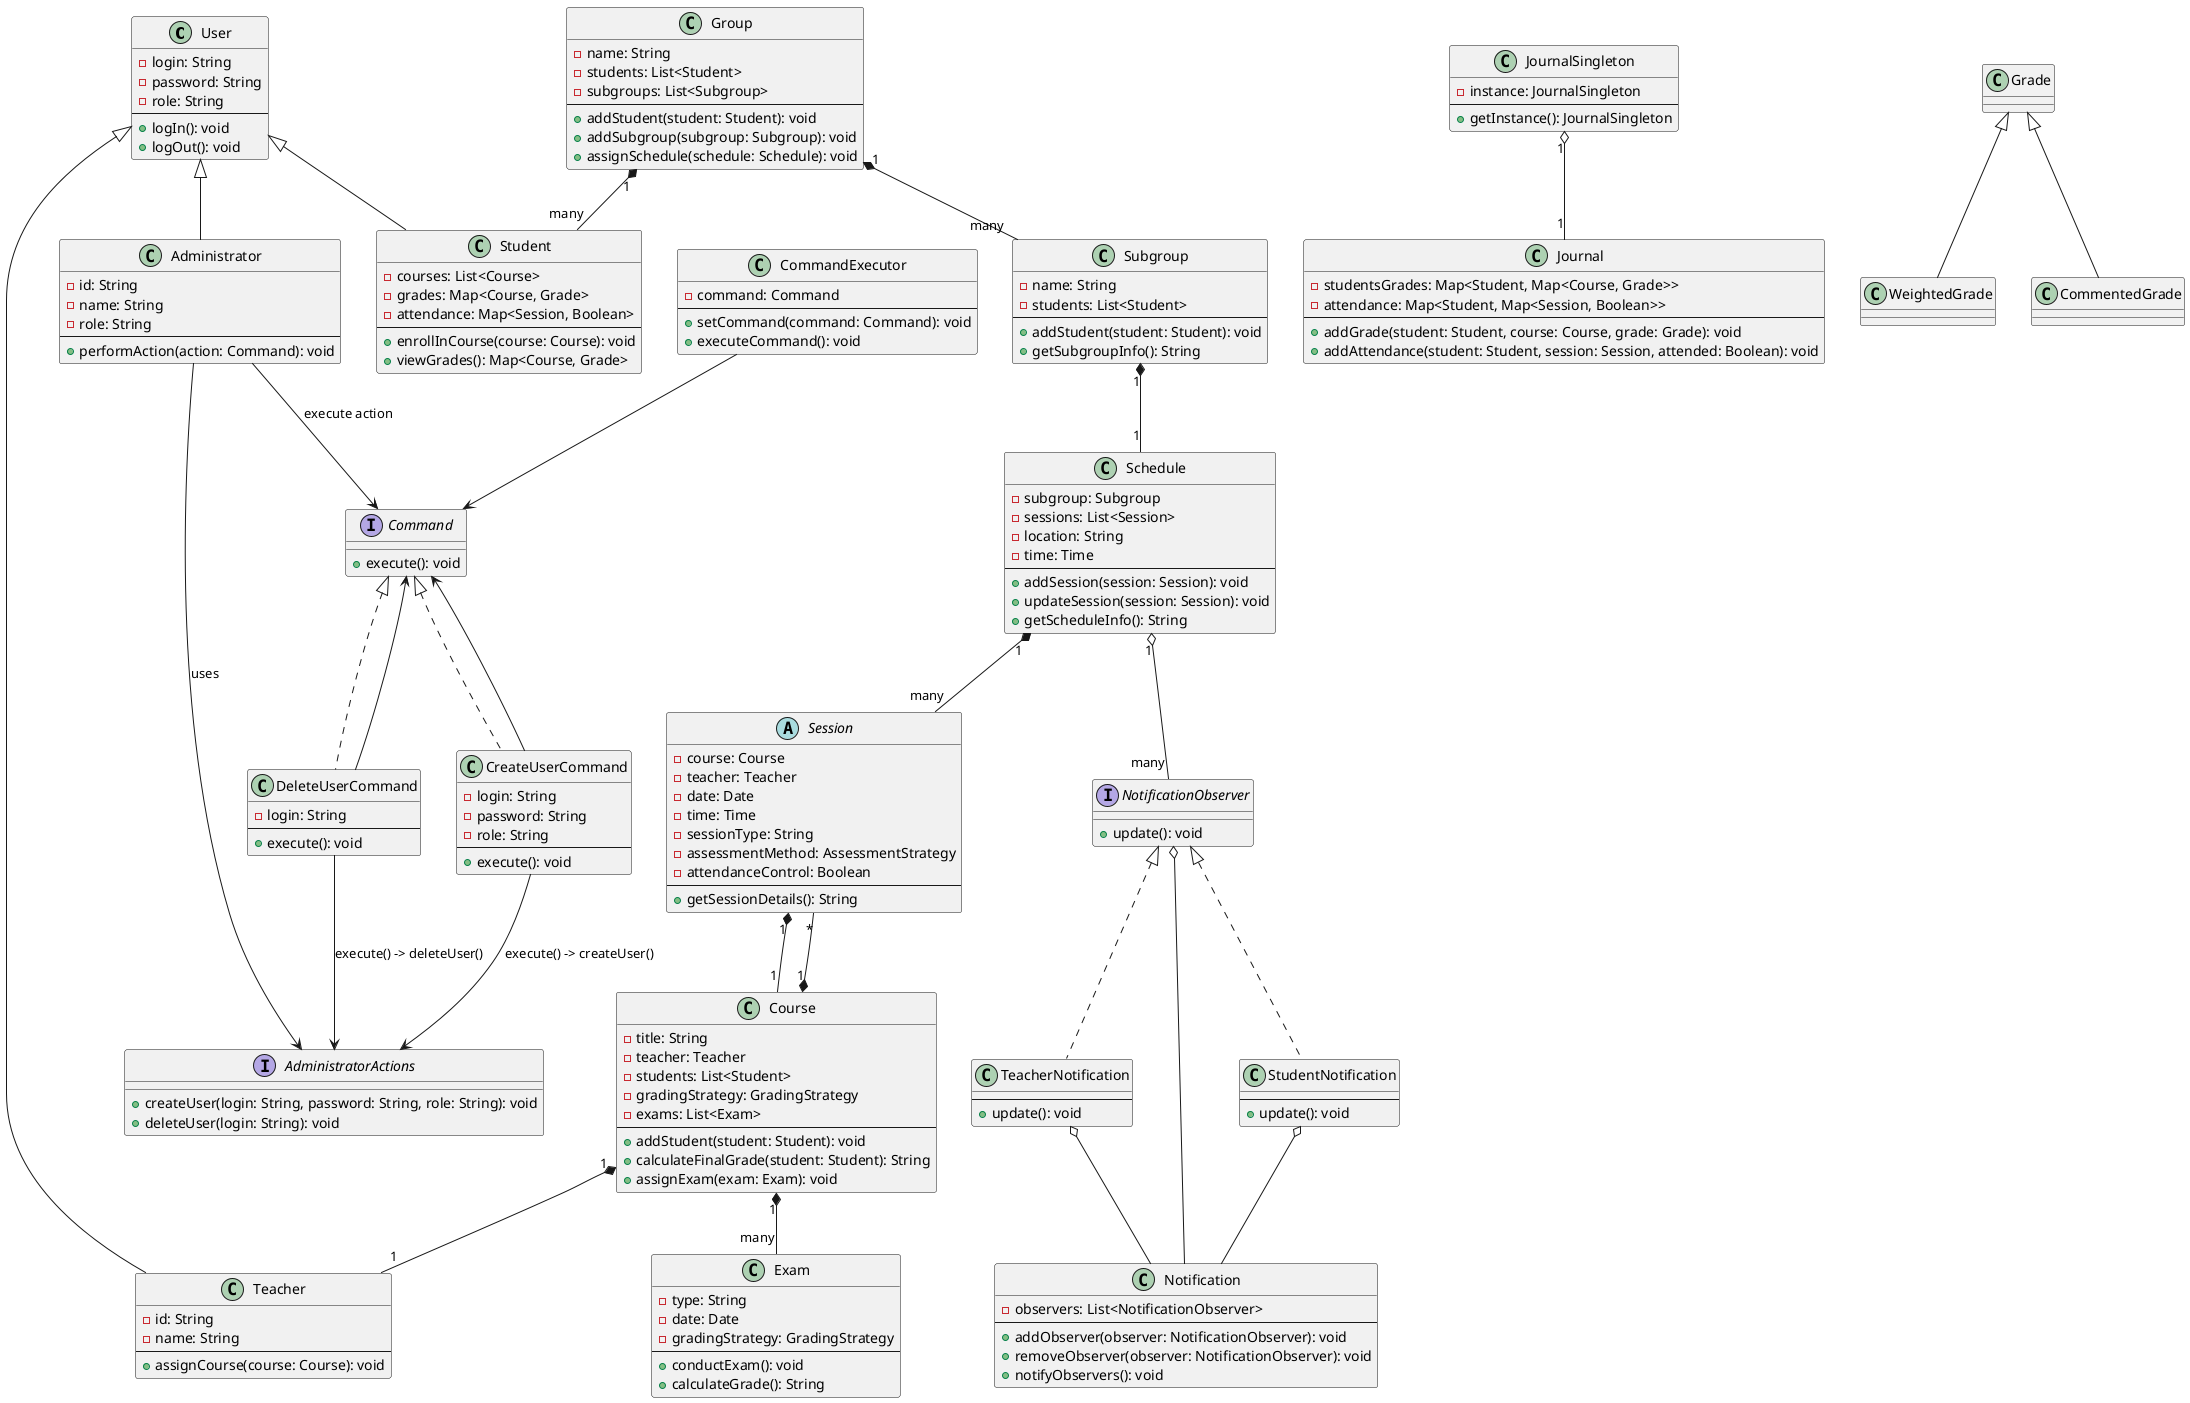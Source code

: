 @startuml

class User {
    -login: String
    -password: String
    -role: String
    --
    +logIn(): void
    +logOut(): void
}

class Student {
    -courses: List<Course>
    -grades: Map<Course, Grade>
    -attendance: Map<Session, Boolean>
    --
    +enrollInCourse(course: Course): void
    +viewGrades(): Map<Course, Grade>
}

class Teacher {
    -id: String
    -name: String
    --
    +assignCourse(course: Course): void
}

' Класс Receiver, который выполняет действия
interface Command {
    +execute(): void
}

' Класс Administrator, который является Receiver и не содержит конкретных методов
class Administrator {
    -id: String
    -name: String
    -role: String
    --
    +performAction(action: Command): void
}

' Интерфейс для описания доступных операций (создание, удаление пользователей)
interface AdministratorActions {
    +createUser(login: String, password: String, role: String): void
    +deleteUser(login: String): void
}

' Конкретные команды, которые реализуют интерфейс Command
class CreateUserCommand implements Command {
    -login: String
    -password: String
    -role: String
    --
    +execute(): void
}

class DeleteUserCommand implements Command {
    -login: String
    --
    +execute(): void
}

' Класс Invoker, который управляет командами
class CommandExecutor {
    -command: Command
    --
    +setCommand(command: Command): void
    +executeCommand(): void
}

' Связи между классами
Administrator --> AdministratorActions : uses
Administrator --> Command : execute action
CommandExecutor --> Command
CreateUserCommand --> Command
DeleteUserCommand --> Command
CreateUserCommand -down-> AdministratorActions : execute() -> createUser()
DeleteUserCommand -down-> AdministratorActions : execute() -> deleteUser()

' Иерархия пользователей
User <|-- Student
User <|-- Teacher
User <|-- Administrator

' Классы для курсов и экзаменов
class Course {
    -title: String
    -teacher: Teacher
    -students: List<Student>
    -gradingStrategy: GradingStrategy
    -exams: List<Exam>
    --
    +addStudent(student: Student): void
    +calculateFinalGrade(student: Student): String
    +assignExam(exam: Exam): void
}

class Exam {
    -type: String
    -date: Date
    -gradingStrategy: GradingStrategy
    --
    +conductExam(): void
    +calculateGrade(): String
}

Course "1" *-- "many" Exam



class Journal {
    -studentsGrades: Map<Student, Map<Course, Grade>>
    -attendance: Map<Student, Map<Session, Boolean>>
    --
    +addGrade(student: Student, course: Course, grade: Grade): void
    +addAttendance(student: Student, session: Session, attended: Boolean): void
}

class JournalSingleton {
    -instance: JournalSingleton
    --
    +getInstance(): JournalSingleton
}

JournalSingleton "1" o-- "1" Journal

' Классы для групп и подгрупп
class Group {
    -name: String
    -students: List<Student>
    -subgroups: List<Subgroup>
    --
    +addStudent(student: Student): void
    +addSubgroup(subgroup: Subgroup): void
    +assignSchedule(schedule: Schedule): void
}

class Subgroup {
    -name: String
    -students: List<Student>
    --
    +addStudent(student: Student): void
    +getSubgroupInfo(): String
}

Group "1" *-- "many" Subgroup
Group "1" *-- "many" Student

' Классы для расписания
class Schedule {
    -subgroup: Subgroup
    -sessions: List<Session>
    -location: String
    -time: Time
    --
    +addSession(session: Session): void
    +updateSession(session: Session): void
    +getScheduleInfo(): String
}

abstract class Session {
    -course: Course
    -teacher: Teacher
    -date: Date
    -time: Time
    -sessionType: String
    -assessmentMethod: AssessmentStrategy
    -attendanceControl: Boolean
    --
    +getSessionDetails(): String
}



Course "1" *-- "*" Session



Grade <|-- WeightedGrade
Grade <|-- CommentedGrade




Schedule "1" *-- "many" Session
Session "1" *-- "1" Course
Subgroup "1" *-- "1" Schedule
Schedule "1" o-- "many" NotificationObserver
Course "1" *-- "1" Teacher




' Классы для уведомлений
class Notification {
    -observers: List<NotificationObserver>
    --
    +addObserver(observer: NotificationObserver): void
    +removeObserver(observer: NotificationObserver): void
    +notifyObservers(): void
}

interface NotificationObserver {
    +update(): void
}

class StudentNotification implements NotificationObserver {
    --
    +update(): void
}

class TeacherNotification implements NotificationObserver {
    --
    +update(): void
}

NotificationObserver o-- Notification
TeacherNotification o-- Notification
StudentNotification o-- Notification

@enduml
